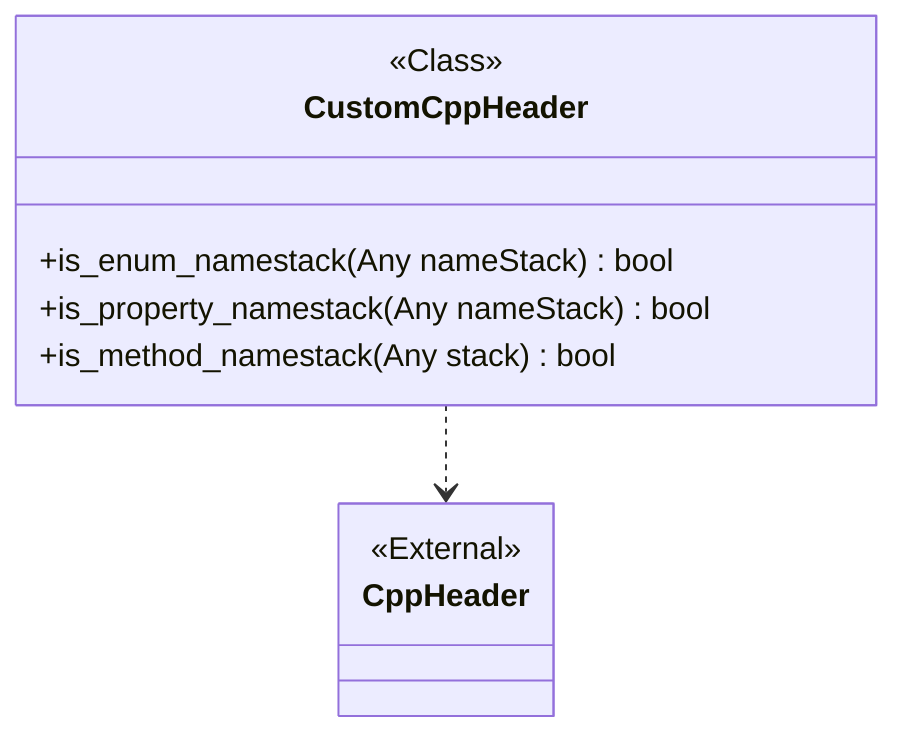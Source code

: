 classDiagram
class CustomCppHeader {
<<Class>>
+is_enum_namestack(Any nameStack) bool
+is_property_namestack(Any nameStack) bool
+is_method_namestack(Any stack) bool
}
class CppHeader
<<External>> CppHeader
CustomCppHeader ..> CppHeader